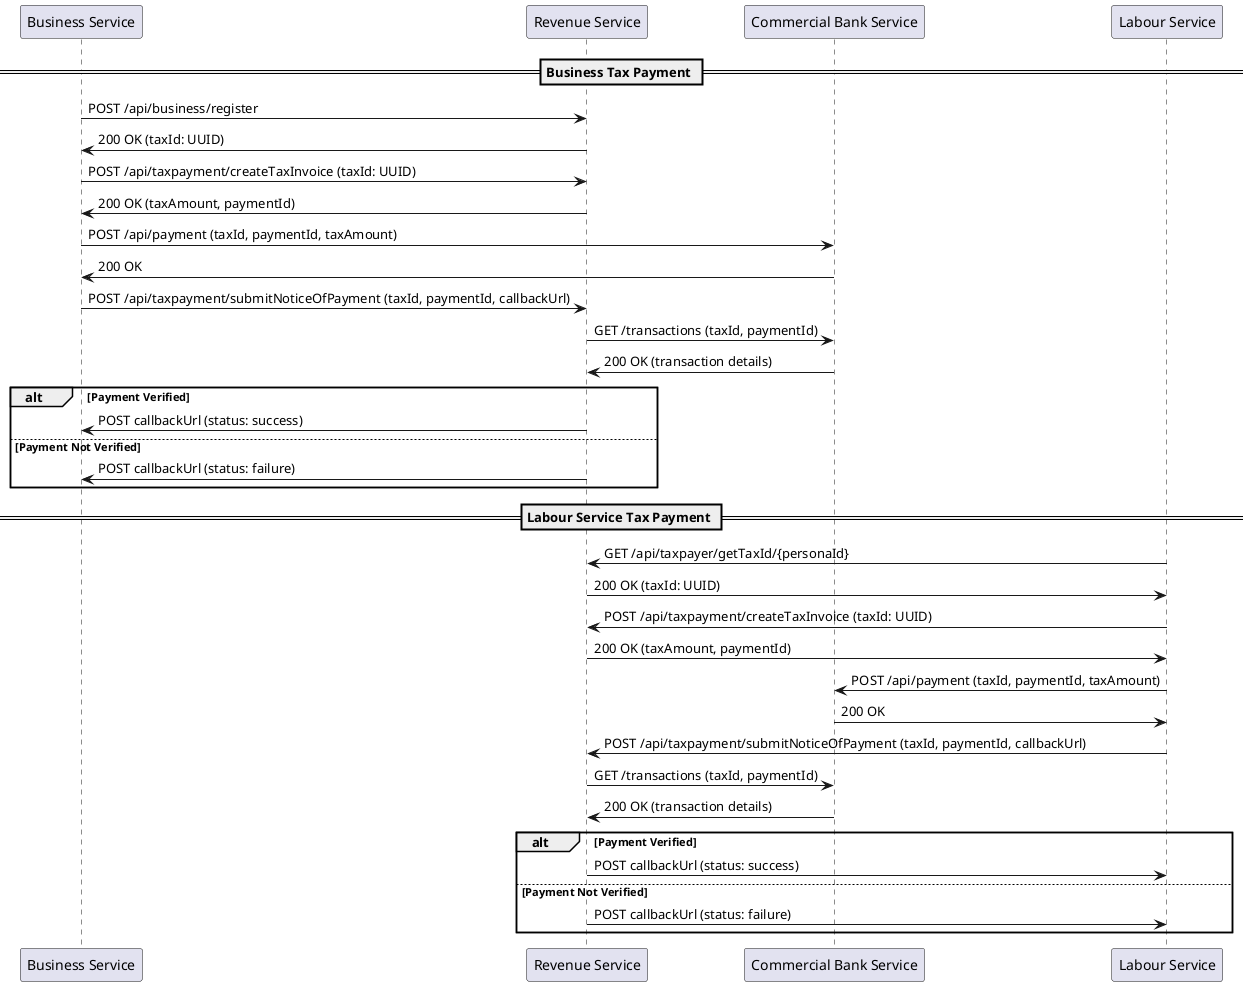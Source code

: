 @startuml businessService

participant "Business Service" as Business
participant "Revenue Service" as Revenue
participant "Commercial Bank Service" as Bank
participant "Labour Service" as Labour

== Business Tax Payment ==

Business -> Revenue: POST /api/business/register
Revenue -> Business: 200 OK (taxId: UUID)

Business -> Revenue: POST /api/taxpayment/createTaxInvoice (taxId: UUID)
Revenue -> Business: 200 OK (taxAmount, paymentId)

Business -> Bank: POST /api/payment (taxId, paymentId, taxAmount)
Bank -> Business: 200 OK

Business -> Revenue: POST /api/taxpayment/submitNoticeOfPayment (taxId, paymentId, callbackUrl)

Revenue -> Bank: GET /transactions (taxId, paymentId)
Bank -> Revenue: 200 OK (transaction details)

alt Payment Verified
    Revenue -> Business: POST callbackUrl (status: success)
else Payment Not Verified
    Revenue -> Business: POST callbackUrl (status: failure)
end

== Labour Service Tax Payment ==
Labour -> Revenue: GET /api/taxpayer/getTaxId/{personaId}
Revenue -> Labour: 200 OK (taxId: UUID)

Labour -> Revenue: POST /api/taxpayment/createTaxInvoice (taxId: UUID)
Revenue -> Labour: 200 OK (taxAmount, paymentId)

Labour -> Bank: POST /api/payment (taxId, paymentId, taxAmount)
Bank -> Labour: 200 OK

Labour -> Revenue: POST /api/taxpayment/submitNoticeOfPayment (taxId, paymentId, callbackUrl)

Revenue -> Bank: GET /transactions (taxId, paymentId)
Bank -> Revenue: 200 OK (transaction details)

alt Payment Verified
    Revenue -> Labour: POST callbackUrl (status: success)
else Payment Not Verified
    Revenue -> Labour: POST callbackUrl (status: failure)
end

@enduml
